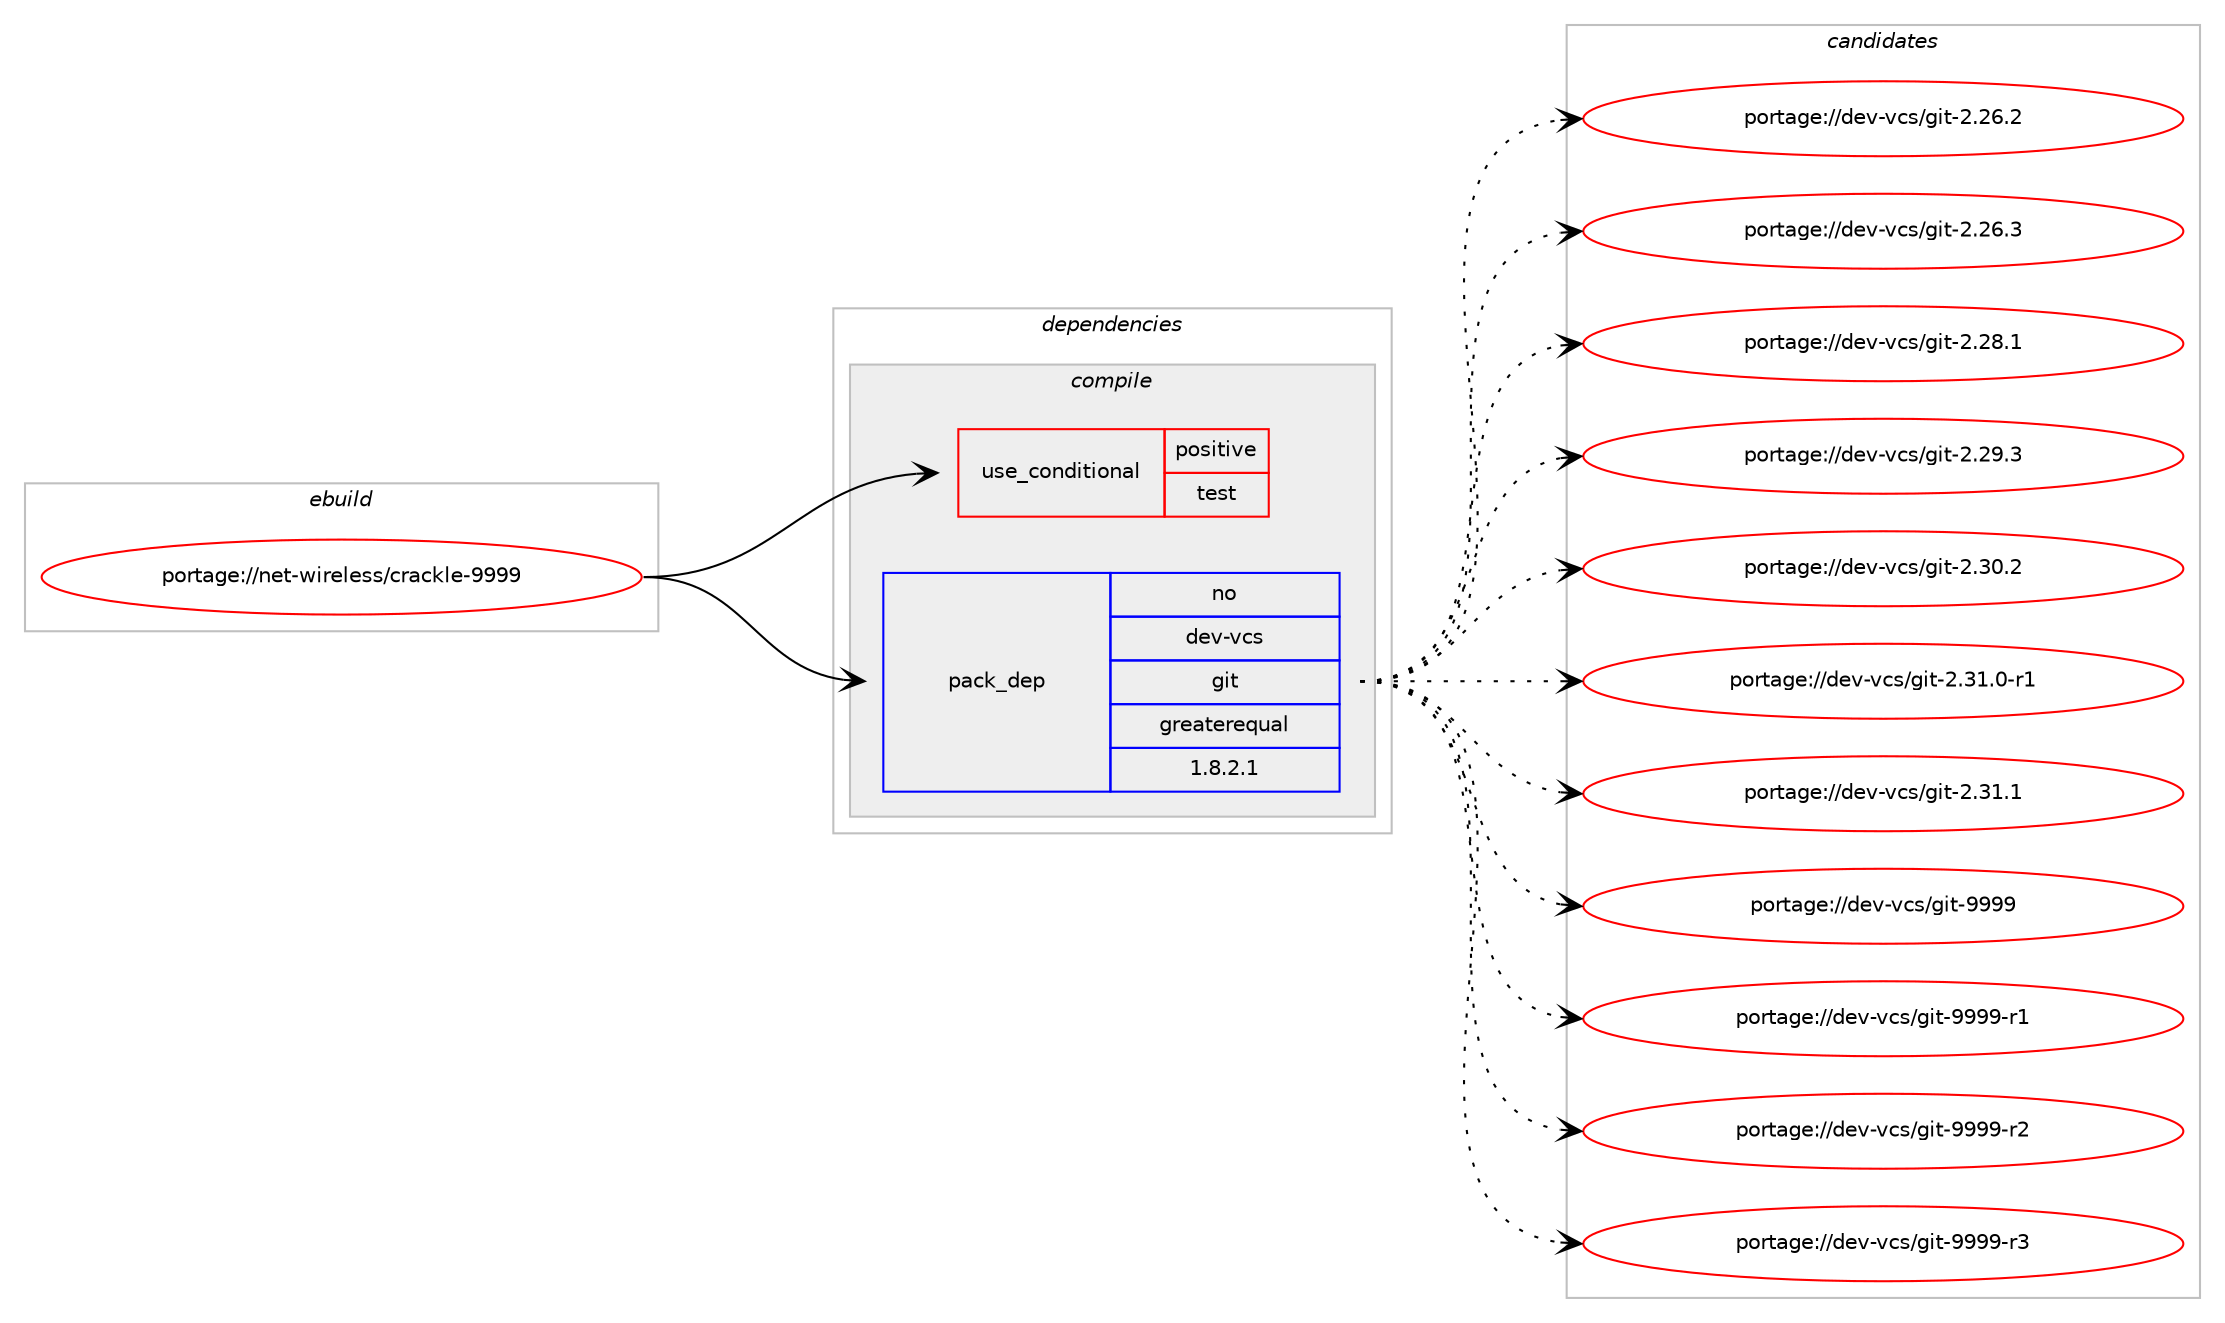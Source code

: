 digraph prolog {

# *************
# Graph options
# *************

newrank=true;
concentrate=true;
compound=true;
graph [rankdir=LR,fontname=Helvetica,fontsize=10,ranksep=1.5];#, ranksep=2.5, nodesep=0.2];
edge  [arrowhead=vee];
node  [fontname=Helvetica,fontsize=10];

# **********
# The ebuild
# **********

subgraph cluster_leftcol {
color=gray;
rank=same;
label=<<i>ebuild</i>>;
id [label="portage://net-wireless/crackle-9999", color=red, width=4, href="../net-wireless/crackle-9999.svg"];
}

# ****************
# The dependencies
# ****************

subgraph cluster_midcol {
color=gray;
label=<<i>dependencies</i>>;
subgraph cluster_compile {
fillcolor="#eeeeee";
style=filled;
label=<<i>compile</i>>;
subgraph cond235 {
dependency429 [label=<<TABLE BORDER="0" CELLBORDER="1" CELLSPACING="0" CELLPADDING="4"><TR><TD ROWSPAN="3" CELLPADDING="10">use_conditional</TD></TR><TR><TD>positive</TD></TR><TR><TD>test</TD></TR></TABLE>>, shape=none, color=red];
# *** BEGIN UNKNOWN DEPENDENCY TYPE (TODO) ***
# dependency429 -> package_dependency(portage://net-wireless/crackle-9999,install,no,dev-lang,perl,none,[,,],[],[])
# *** END UNKNOWN DEPENDENCY TYPE (TODO) ***

}
id:e -> dependency429:w [weight=20,style="solid",arrowhead="vee"];
subgraph pack188 {
dependency430 [label=<<TABLE BORDER="0" CELLBORDER="1" CELLSPACING="0" CELLPADDING="4" WIDTH="220"><TR><TD ROWSPAN="6" CELLPADDING="30">pack_dep</TD></TR><TR><TD WIDTH="110">no</TD></TR><TR><TD>dev-vcs</TD></TR><TR><TD>git</TD></TR><TR><TD>greaterequal</TD></TR><TR><TD>1.8.2.1</TD></TR></TABLE>>, shape=none, color=blue];
}
id:e -> dependency430:w [weight=20,style="solid",arrowhead="vee"];
# *** BEGIN UNKNOWN DEPENDENCY TYPE (TODO) ***
# id -> package_dependency(portage://net-wireless/crackle-9999,install,no,net-libs,libpcap,none,[,,],[],[])
# *** END UNKNOWN DEPENDENCY TYPE (TODO) ***

}
subgraph cluster_compileandrun {
fillcolor="#eeeeee";
style=filled;
label=<<i>compile and run</i>>;
}
subgraph cluster_run {
fillcolor="#eeeeee";
style=filled;
label=<<i>run</i>>;
# *** BEGIN UNKNOWN DEPENDENCY TYPE (TODO) ***
# id -> package_dependency(portage://net-wireless/crackle-9999,run,no,net-libs,libpcap,none,[,,],[],[])
# *** END UNKNOWN DEPENDENCY TYPE (TODO) ***

}
}

# **************
# The candidates
# **************

subgraph cluster_choices {
rank=same;
color=gray;
label=<<i>candidates</i>>;

subgraph choice188 {
color=black;
nodesep=1;
choice10010111845118991154710310511645504650544650 [label="portage://dev-vcs/git-2.26.2", color=red, width=4,href="../dev-vcs/git-2.26.2.svg"];
choice10010111845118991154710310511645504650544651 [label="portage://dev-vcs/git-2.26.3", color=red, width=4,href="../dev-vcs/git-2.26.3.svg"];
choice10010111845118991154710310511645504650564649 [label="portage://dev-vcs/git-2.28.1", color=red, width=4,href="../dev-vcs/git-2.28.1.svg"];
choice10010111845118991154710310511645504650574651 [label="portage://dev-vcs/git-2.29.3", color=red, width=4,href="../dev-vcs/git-2.29.3.svg"];
choice10010111845118991154710310511645504651484650 [label="portage://dev-vcs/git-2.30.2", color=red, width=4,href="../dev-vcs/git-2.30.2.svg"];
choice100101118451189911547103105116455046514946484511449 [label="portage://dev-vcs/git-2.31.0-r1", color=red, width=4,href="../dev-vcs/git-2.31.0-r1.svg"];
choice10010111845118991154710310511645504651494649 [label="portage://dev-vcs/git-2.31.1", color=red, width=4,href="../dev-vcs/git-2.31.1.svg"];
choice1001011184511899115471031051164557575757 [label="portage://dev-vcs/git-9999", color=red, width=4,href="../dev-vcs/git-9999.svg"];
choice10010111845118991154710310511645575757574511449 [label="portage://dev-vcs/git-9999-r1", color=red, width=4,href="../dev-vcs/git-9999-r1.svg"];
choice10010111845118991154710310511645575757574511450 [label="portage://dev-vcs/git-9999-r2", color=red, width=4,href="../dev-vcs/git-9999-r2.svg"];
choice10010111845118991154710310511645575757574511451 [label="portage://dev-vcs/git-9999-r3", color=red, width=4,href="../dev-vcs/git-9999-r3.svg"];
dependency430:e -> choice10010111845118991154710310511645504650544650:w [style=dotted,weight="100"];
dependency430:e -> choice10010111845118991154710310511645504650544651:w [style=dotted,weight="100"];
dependency430:e -> choice10010111845118991154710310511645504650564649:w [style=dotted,weight="100"];
dependency430:e -> choice10010111845118991154710310511645504650574651:w [style=dotted,weight="100"];
dependency430:e -> choice10010111845118991154710310511645504651484650:w [style=dotted,weight="100"];
dependency430:e -> choice100101118451189911547103105116455046514946484511449:w [style=dotted,weight="100"];
dependency430:e -> choice10010111845118991154710310511645504651494649:w [style=dotted,weight="100"];
dependency430:e -> choice1001011184511899115471031051164557575757:w [style=dotted,weight="100"];
dependency430:e -> choice10010111845118991154710310511645575757574511449:w [style=dotted,weight="100"];
dependency430:e -> choice10010111845118991154710310511645575757574511450:w [style=dotted,weight="100"];
dependency430:e -> choice10010111845118991154710310511645575757574511451:w [style=dotted,weight="100"];
}
}

}
